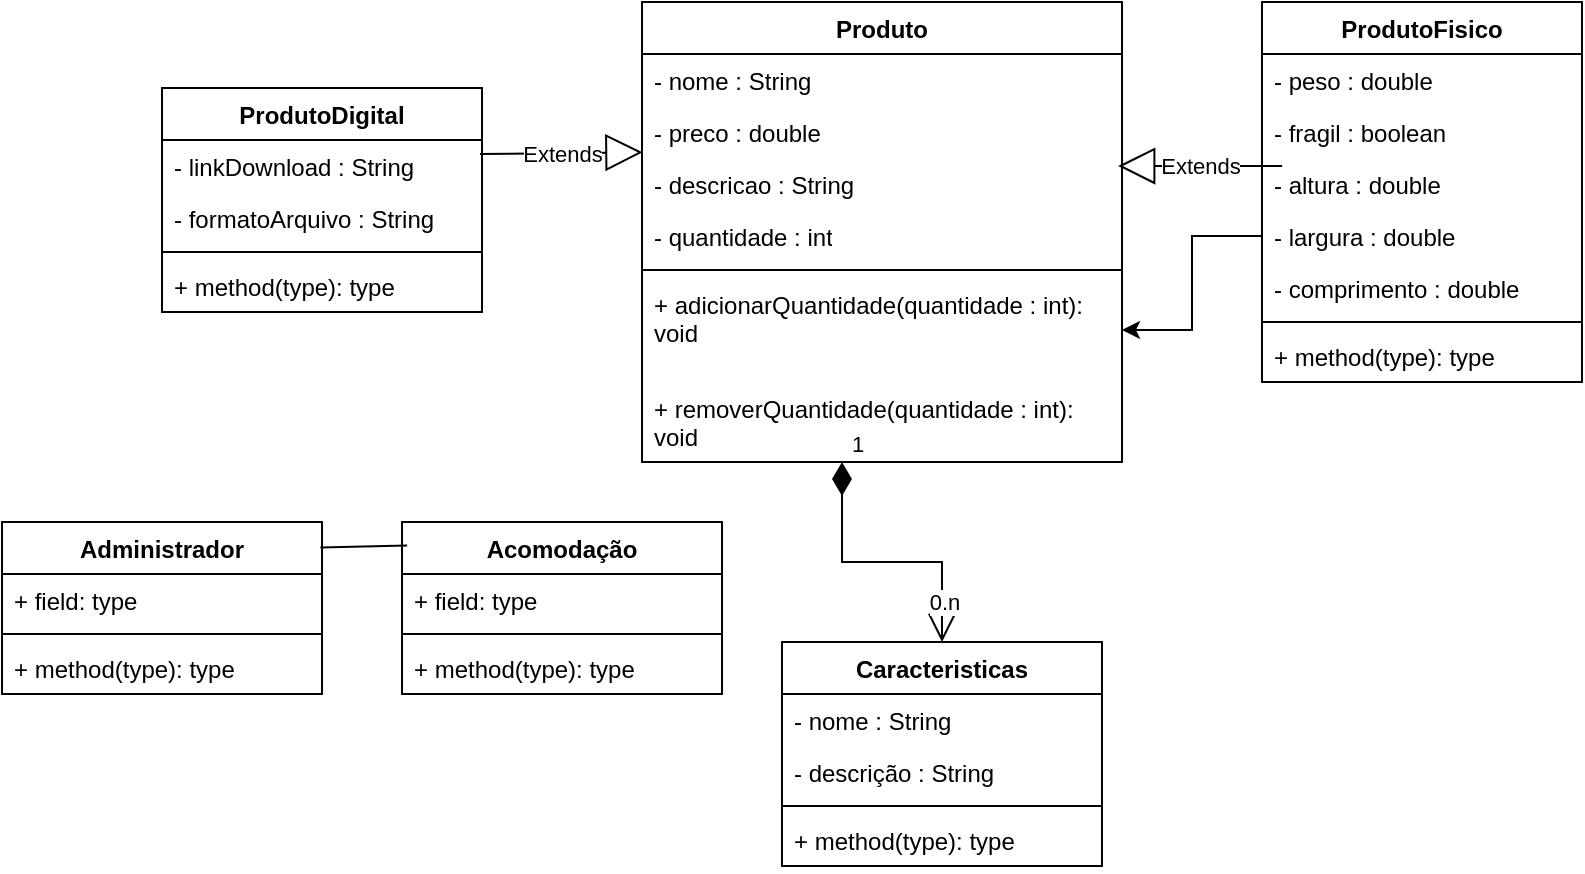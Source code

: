 <mxfile version="24.7.14">
  <diagram id="C5RBs43oDa-KdzZeNtuy" name="Page-1">
    <mxGraphModel dx="2138" dy="666" grid="1" gridSize="10" guides="1" tooltips="1" connect="1" arrows="1" fold="1" page="1" pageScale="1" pageWidth="827" pageHeight="1169" math="0" shadow="0">
      <root>
        <mxCell id="WIyWlLk6GJQsqaUBKTNV-0" />
        <mxCell id="WIyWlLk6GJQsqaUBKTNV-1" parent="WIyWlLk6GJQsqaUBKTNV-0" />
        <mxCell id="W6DdMU5Ow-p-JoydSF_3-4" value="Produto" style="swimlane;fontStyle=1;align=center;verticalAlign=top;childLayout=stackLayout;horizontal=1;startSize=26;horizontalStack=0;resizeParent=1;resizeParentMax=0;resizeLast=0;collapsible=1;marginBottom=0;whiteSpace=wrap;html=1;" vertex="1" parent="WIyWlLk6GJQsqaUBKTNV-1">
          <mxGeometry x="90" y="160" width="240" height="230" as="geometry" />
        </mxCell>
        <mxCell id="W6DdMU5Ow-p-JoydSF_3-5" value="- nome : String" style="text;strokeColor=none;fillColor=none;align=left;verticalAlign=top;spacingLeft=4;spacingRight=4;overflow=hidden;rotatable=0;points=[[0,0.5],[1,0.5]];portConstraint=eastwest;whiteSpace=wrap;html=1;" vertex="1" parent="W6DdMU5Ow-p-JoydSF_3-4">
          <mxGeometry y="26" width="240" height="26" as="geometry" />
        </mxCell>
        <mxCell id="W6DdMU5Ow-p-JoydSF_3-13" value="- preco : double" style="text;strokeColor=none;fillColor=none;align=left;verticalAlign=top;spacingLeft=4;spacingRight=4;overflow=hidden;rotatable=0;points=[[0,0.5],[1,0.5]];portConstraint=eastwest;whiteSpace=wrap;html=1;" vertex="1" parent="W6DdMU5Ow-p-JoydSF_3-4">
          <mxGeometry y="52" width="240" height="26" as="geometry" />
        </mxCell>
        <mxCell id="W6DdMU5Ow-p-JoydSF_3-14" value="- descricao : String" style="text;strokeColor=none;fillColor=none;align=left;verticalAlign=top;spacingLeft=4;spacingRight=4;overflow=hidden;rotatable=0;points=[[0,0.5],[1,0.5]];portConstraint=eastwest;whiteSpace=wrap;html=1;" vertex="1" parent="W6DdMU5Ow-p-JoydSF_3-4">
          <mxGeometry y="78" width="240" height="26" as="geometry" />
        </mxCell>
        <mxCell id="W6DdMU5Ow-p-JoydSF_3-15" value="- quantidade : int" style="text;strokeColor=none;fillColor=none;align=left;verticalAlign=top;spacingLeft=4;spacingRight=4;overflow=hidden;rotatable=0;points=[[0,0.5],[1,0.5]];portConstraint=eastwest;whiteSpace=wrap;html=1;" vertex="1" parent="W6DdMU5Ow-p-JoydSF_3-4">
          <mxGeometry y="104" width="240" height="26" as="geometry" />
        </mxCell>
        <mxCell id="W6DdMU5Ow-p-JoydSF_3-6" value="" style="line;strokeWidth=1;fillColor=none;align=left;verticalAlign=middle;spacingTop=-1;spacingLeft=3;spacingRight=3;rotatable=0;labelPosition=right;points=[];portConstraint=eastwest;strokeColor=inherit;" vertex="1" parent="W6DdMU5Ow-p-JoydSF_3-4">
          <mxGeometry y="130" width="240" height="8" as="geometry" />
        </mxCell>
        <mxCell id="W6DdMU5Ow-p-JoydSF_3-7" value="+ adicionarQuantidade(quantidade : int): void" style="text;strokeColor=none;fillColor=none;align=left;verticalAlign=top;spacingLeft=4;spacingRight=4;overflow=hidden;rotatable=0;points=[[0,0.5],[1,0.5]];portConstraint=eastwest;whiteSpace=wrap;html=1;" vertex="1" parent="W6DdMU5Ow-p-JoydSF_3-4">
          <mxGeometry y="138" width="240" height="52" as="geometry" />
        </mxCell>
        <mxCell id="W6DdMU5Ow-p-JoydSF_3-12" value="+ removerQuantidade(quantidade : int): void" style="text;strokeColor=none;fillColor=none;align=left;verticalAlign=top;spacingLeft=4;spacingRight=4;overflow=hidden;rotatable=0;points=[[0,0.5],[1,0.5]];portConstraint=eastwest;whiteSpace=wrap;html=1;" vertex="1" parent="W6DdMU5Ow-p-JoydSF_3-4">
          <mxGeometry y="190" width="240" height="40" as="geometry" />
        </mxCell>
        <mxCell id="W6DdMU5Ow-p-JoydSF_3-16" value="ProdutoFisico" style="swimlane;fontStyle=1;align=center;verticalAlign=top;childLayout=stackLayout;horizontal=1;startSize=26;horizontalStack=0;resizeParent=1;resizeParentMax=0;resizeLast=0;collapsible=1;marginBottom=0;whiteSpace=wrap;html=1;" vertex="1" parent="WIyWlLk6GJQsqaUBKTNV-1">
          <mxGeometry x="400" y="160" width="160" height="190" as="geometry" />
        </mxCell>
        <mxCell id="W6DdMU5Ow-p-JoydSF_3-17" value="- peso : double" style="text;strokeColor=none;fillColor=none;align=left;verticalAlign=top;spacingLeft=4;spacingRight=4;overflow=hidden;rotatable=0;points=[[0,0.5],[1,0.5]];portConstraint=eastwest;whiteSpace=wrap;html=1;" vertex="1" parent="W6DdMU5Ow-p-JoydSF_3-16">
          <mxGeometry y="26" width="160" height="26" as="geometry" />
        </mxCell>
        <mxCell id="W6DdMU5Ow-p-JoydSF_3-23" value="- fragil : boolean" style="text;strokeColor=none;fillColor=none;align=left;verticalAlign=top;spacingLeft=4;spacingRight=4;overflow=hidden;rotatable=0;points=[[0,0.5],[1,0.5]];portConstraint=eastwest;whiteSpace=wrap;html=1;" vertex="1" parent="W6DdMU5Ow-p-JoydSF_3-16">
          <mxGeometry y="52" width="160" height="26" as="geometry" />
        </mxCell>
        <mxCell id="W6DdMU5Ow-p-JoydSF_3-22" value="- altura : double" style="text;strokeColor=none;fillColor=none;align=left;verticalAlign=top;spacingLeft=4;spacingRight=4;overflow=hidden;rotatable=0;points=[[0,0.5],[1,0.5]];portConstraint=eastwest;whiteSpace=wrap;html=1;" vertex="1" parent="W6DdMU5Ow-p-JoydSF_3-16">
          <mxGeometry y="78" width="160" height="26" as="geometry" />
        </mxCell>
        <mxCell id="W6DdMU5Ow-p-JoydSF_3-21" value="- largura : double" style="text;strokeColor=none;fillColor=none;align=left;verticalAlign=top;spacingLeft=4;spacingRight=4;overflow=hidden;rotatable=0;points=[[0,0.5],[1,0.5]];portConstraint=eastwest;whiteSpace=wrap;html=1;" vertex="1" parent="W6DdMU5Ow-p-JoydSF_3-16">
          <mxGeometry y="104" width="160" height="26" as="geometry" />
        </mxCell>
        <mxCell id="W6DdMU5Ow-p-JoydSF_3-20" value="- comprimento : double" style="text;strokeColor=none;fillColor=none;align=left;verticalAlign=top;spacingLeft=4;spacingRight=4;overflow=hidden;rotatable=0;points=[[0,0.5],[1,0.5]];portConstraint=eastwest;whiteSpace=wrap;html=1;" vertex="1" parent="W6DdMU5Ow-p-JoydSF_3-16">
          <mxGeometry y="130" width="160" height="26" as="geometry" />
        </mxCell>
        <mxCell id="W6DdMU5Ow-p-JoydSF_3-18" value="" style="line;strokeWidth=1;fillColor=none;align=left;verticalAlign=middle;spacingTop=-1;spacingLeft=3;spacingRight=3;rotatable=0;labelPosition=right;points=[];portConstraint=eastwest;strokeColor=inherit;" vertex="1" parent="W6DdMU5Ow-p-JoydSF_3-16">
          <mxGeometry y="156" width="160" height="8" as="geometry" />
        </mxCell>
        <mxCell id="W6DdMU5Ow-p-JoydSF_3-19" value="+ method(type): type" style="text;strokeColor=none;fillColor=none;align=left;verticalAlign=top;spacingLeft=4;spacingRight=4;overflow=hidden;rotatable=0;points=[[0,0.5],[1,0.5]];portConstraint=eastwest;whiteSpace=wrap;html=1;" vertex="1" parent="W6DdMU5Ow-p-JoydSF_3-16">
          <mxGeometry y="164" width="160" height="26" as="geometry" />
        </mxCell>
        <mxCell id="W6DdMU5Ow-p-JoydSF_3-24" value="ProdutoDigital" style="swimlane;fontStyle=1;align=center;verticalAlign=top;childLayout=stackLayout;horizontal=1;startSize=26;horizontalStack=0;resizeParent=1;resizeParentMax=0;resizeLast=0;collapsible=1;marginBottom=0;whiteSpace=wrap;html=1;" vertex="1" parent="WIyWlLk6GJQsqaUBKTNV-1">
          <mxGeometry x="-150" y="203" width="160" height="112" as="geometry" />
        </mxCell>
        <mxCell id="W6DdMU5Ow-p-JoydSF_3-25" value="- linkDownload : String" style="text;strokeColor=none;fillColor=none;align=left;verticalAlign=top;spacingLeft=4;spacingRight=4;overflow=hidden;rotatable=0;points=[[0,0.5],[1,0.5]];portConstraint=eastwest;whiteSpace=wrap;html=1;" vertex="1" parent="W6DdMU5Ow-p-JoydSF_3-24">
          <mxGeometry y="26" width="160" height="26" as="geometry" />
        </mxCell>
        <mxCell id="W6DdMU5Ow-p-JoydSF_3-28" value="- formatoArquivo : String" style="text;strokeColor=none;fillColor=none;align=left;verticalAlign=top;spacingLeft=4;spacingRight=4;overflow=hidden;rotatable=0;points=[[0,0.5],[1,0.5]];portConstraint=eastwest;whiteSpace=wrap;html=1;" vertex="1" parent="W6DdMU5Ow-p-JoydSF_3-24">
          <mxGeometry y="52" width="160" height="26" as="geometry" />
        </mxCell>
        <mxCell id="W6DdMU5Ow-p-JoydSF_3-26" value="" style="line;strokeWidth=1;fillColor=none;align=left;verticalAlign=middle;spacingTop=-1;spacingLeft=3;spacingRight=3;rotatable=0;labelPosition=right;points=[];portConstraint=eastwest;strokeColor=inherit;" vertex="1" parent="W6DdMU5Ow-p-JoydSF_3-24">
          <mxGeometry y="78" width="160" height="8" as="geometry" />
        </mxCell>
        <mxCell id="W6DdMU5Ow-p-JoydSF_3-27" value="+ method(type): type" style="text;strokeColor=none;fillColor=none;align=left;verticalAlign=top;spacingLeft=4;spacingRight=4;overflow=hidden;rotatable=0;points=[[0,0.5],[1,0.5]];portConstraint=eastwest;whiteSpace=wrap;html=1;" vertex="1" parent="W6DdMU5Ow-p-JoydSF_3-24">
          <mxGeometry y="86" width="160" height="26" as="geometry" />
        </mxCell>
        <mxCell id="W6DdMU5Ow-p-JoydSF_3-29" value="Extends" style="endArrow=block;endSize=16;endFill=0;html=1;rounded=0;entryX=0.992;entryY=0.154;entryDx=0;entryDy=0;entryPerimeter=0;exitX=0.063;exitY=0.154;exitDx=0;exitDy=0;exitPerimeter=0;" edge="1" parent="WIyWlLk6GJQsqaUBKTNV-1" source="W6DdMU5Ow-p-JoydSF_3-22" target="W6DdMU5Ow-p-JoydSF_3-14">
          <mxGeometry width="160" relative="1" as="geometry">
            <mxPoint x="400" y="242" as="sourcePoint" />
            <mxPoint x="333.12" y="242.976" as="targetPoint" />
          </mxGeometry>
        </mxCell>
        <mxCell id="W6DdMU5Ow-p-JoydSF_3-30" value="Extends" style="endArrow=block;endSize=16;endFill=0;html=1;rounded=0;exitX=0.994;exitY=0.269;exitDx=0;exitDy=0;exitPerimeter=0;entryX=0.001;entryY=0.891;entryDx=0;entryDy=0;entryPerimeter=0;" edge="1" parent="WIyWlLk6GJQsqaUBKTNV-1" source="W6DdMU5Ow-p-JoydSF_3-25" target="W6DdMU5Ow-p-JoydSF_3-13">
          <mxGeometry width="160" relative="1" as="geometry">
            <mxPoint x="30" y="190" as="sourcePoint" />
            <mxPoint x="90" y="232" as="targetPoint" />
          </mxGeometry>
        </mxCell>
        <mxCell id="W6DdMU5Ow-p-JoydSF_3-31" value="Caracteristicas" style="swimlane;fontStyle=1;align=center;verticalAlign=top;childLayout=stackLayout;horizontal=1;startSize=26;horizontalStack=0;resizeParent=1;resizeParentMax=0;resizeLast=0;collapsible=1;marginBottom=0;whiteSpace=wrap;html=1;" vertex="1" parent="WIyWlLk6GJQsqaUBKTNV-1">
          <mxGeometry x="160" y="480" width="160" height="112" as="geometry" />
        </mxCell>
        <mxCell id="W6DdMU5Ow-p-JoydSF_3-32" value="- nome : String" style="text;strokeColor=none;fillColor=none;align=left;verticalAlign=top;spacingLeft=4;spacingRight=4;overflow=hidden;rotatable=0;points=[[0,0.5],[1,0.5]];portConstraint=eastwest;whiteSpace=wrap;html=1;" vertex="1" parent="W6DdMU5Ow-p-JoydSF_3-31">
          <mxGeometry y="26" width="160" height="26" as="geometry" />
        </mxCell>
        <mxCell id="W6DdMU5Ow-p-JoydSF_3-35" value="- descrição : String" style="text;strokeColor=none;fillColor=none;align=left;verticalAlign=top;spacingLeft=4;spacingRight=4;overflow=hidden;rotatable=0;points=[[0,0.5],[1,0.5]];portConstraint=eastwest;whiteSpace=wrap;html=1;" vertex="1" parent="W6DdMU5Ow-p-JoydSF_3-31">
          <mxGeometry y="52" width="160" height="26" as="geometry" />
        </mxCell>
        <mxCell id="W6DdMU5Ow-p-JoydSF_3-33" value="" style="line;strokeWidth=1;fillColor=none;align=left;verticalAlign=middle;spacingTop=-1;spacingLeft=3;spacingRight=3;rotatable=0;labelPosition=right;points=[];portConstraint=eastwest;strokeColor=inherit;" vertex="1" parent="W6DdMU5Ow-p-JoydSF_3-31">
          <mxGeometry y="78" width="160" height="8" as="geometry" />
        </mxCell>
        <mxCell id="W6DdMU5Ow-p-JoydSF_3-37" value="+ method(type): type" style="text;strokeColor=none;fillColor=none;align=left;verticalAlign=top;spacingLeft=4;spacingRight=4;overflow=hidden;rotatable=0;points=[[0,0.5],[1,0.5]];portConstraint=eastwest;whiteSpace=wrap;html=1;" vertex="1" parent="W6DdMU5Ow-p-JoydSF_3-31">
          <mxGeometry y="86" width="160" height="26" as="geometry" />
        </mxCell>
        <mxCell id="W6DdMU5Ow-p-JoydSF_3-36" value="1" style="endArrow=open;html=1;endSize=12;startArrow=diamondThin;startSize=14;startFill=1;edgeStyle=orthogonalEdgeStyle;align=left;verticalAlign=bottom;rounded=0;entryX=0.5;entryY=0;entryDx=0;entryDy=0;" edge="1" parent="WIyWlLk6GJQsqaUBKTNV-1" source="W6DdMU5Ow-p-JoydSF_3-12" target="W6DdMU5Ow-p-JoydSF_3-31">
          <mxGeometry x="-1" y="3" relative="1" as="geometry">
            <mxPoint x="190" y="390" as="sourcePoint" />
            <mxPoint x="250" y="520" as="targetPoint" />
            <Array as="points">
              <mxPoint x="190" y="440" />
              <mxPoint x="240" y="440" />
            </Array>
          </mxGeometry>
        </mxCell>
        <mxCell id="W6DdMU5Ow-p-JoydSF_3-38" value="0.n" style="edgeLabel;html=1;align=center;verticalAlign=middle;resizable=0;points=[];" vertex="1" connectable="0" parent="W6DdMU5Ow-p-JoydSF_3-36">
          <mxGeometry x="0.713" y="1" relative="1" as="geometry">
            <mxPoint as="offset" />
          </mxGeometry>
        </mxCell>
        <mxCell id="W6DdMU5Ow-p-JoydSF_3-39" value="" style="edgeStyle=orthogonalEdgeStyle;rounded=0;orthogonalLoop=1;jettySize=auto;html=1;" edge="1" parent="WIyWlLk6GJQsqaUBKTNV-1" source="W6DdMU5Ow-p-JoydSF_3-21" target="W6DdMU5Ow-p-JoydSF_3-7">
          <mxGeometry relative="1" as="geometry" />
        </mxCell>
        <mxCell id="W6DdMU5Ow-p-JoydSF_3-40" value="Acomodação" style="swimlane;fontStyle=1;align=center;verticalAlign=top;childLayout=stackLayout;horizontal=1;startSize=26;horizontalStack=0;resizeParent=1;resizeParentMax=0;resizeLast=0;collapsible=1;marginBottom=0;whiteSpace=wrap;html=1;" vertex="1" parent="WIyWlLk6GJQsqaUBKTNV-1">
          <mxGeometry x="-30" y="420" width="160" height="86" as="geometry" />
        </mxCell>
        <mxCell id="W6DdMU5Ow-p-JoydSF_3-41" value="+ field: type" style="text;strokeColor=none;fillColor=none;align=left;verticalAlign=top;spacingLeft=4;spacingRight=4;overflow=hidden;rotatable=0;points=[[0,0.5],[1,0.5]];portConstraint=eastwest;whiteSpace=wrap;html=1;" vertex="1" parent="W6DdMU5Ow-p-JoydSF_3-40">
          <mxGeometry y="26" width="160" height="26" as="geometry" />
        </mxCell>
        <mxCell id="W6DdMU5Ow-p-JoydSF_3-42" value="" style="line;strokeWidth=1;fillColor=none;align=left;verticalAlign=middle;spacingTop=-1;spacingLeft=3;spacingRight=3;rotatable=0;labelPosition=right;points=[];portConstraint=eastwest;strokeColor=inherit;" vertex="1" parent="W6DdMU5Ow-p-JoydSF_3-40">
          <mxGeometry y="52" width="160" height="8" as="geometry" />
        </mxCell>
        <mxCell id="W6DdMU5Ow-p-JoydSF_3-43" value="+ method(type): type" style="text;strokeColor=none;fillColor=none;align=left;verticalAlign=top;spacingLeft=4;spacingRight=4;overflow=hidden;rotatable=0;points=[[0,0.5],[1,0.5]];portConstraint=eastwest;whiteSpace=wrap;html=1;" vertex="1" parent="W6DdMU5Ow-p-JoydSF_3-40">
          <mxGeometry y="60" width="160" height="26" as="geometry" />
        </mxCell>
        <mxCell id="W6DdMU5Ow-p-JoydSF_3-44" value="Administrador" style="swimlane;fontStyle=1;align=center;verticalAlign=top;childLayout=stackLayout;horizontal=1;startSize=26;horizontalStack=0;resizeParent=1;resizeParentMax=0;resizeLast=0;collapsible=1;marginBottom=0;whiteSpace=wrap;html=1;" vertex="1" parent="WIyWlLk6GJQsqaUBKTNV-1">
          <mxGeometry x="-230" y="420" width="160" height="86" as="geometry" />
        </mxCell>
        <mxCell id="W6DdMU5Ow-p-JoydSF_3-45" value="+ field: type" style="text;strokeColor=none;fillColor=none;align=left;verticalAlign=top;spacingLeft=4;spacingRight=4;overflow=hidden;rotatable=0;points=[[0,0.5],[1,0.5]];portConstraint=eastwest;whiteSpace=wrap;html=1;" vertex="1" parent="W6DdMU5Ow-p-JoydSF_3-44">
          <mxGeometry y="26" width="160" height="26" as="geometry" />
        </mxCell>
        <mxCell id="W6DdMU5Ow-p-JoydSF_3-46" value="" style="line;strokeWidth=1;fillColor=none;align=left;verticalAlign=middle;spacingTop=-1;spacingLeft=3;spacingRight=3;rotatable=0;labelPosition=right;points=[];portConstraint=eastwest;strokeColor=inherit;" vertex="1" parent="W6DdMU5Ow-p-JoydSF_3-44">
          <mxGeometry y="52" width="160" height="8" as="geometry" />
        </mxCell>
        <mxCell id="W6DdMU5Ow-p-JoydSF_3-47" value="+ method(type): type" style="text;strokeColor=none;fillColor=none;align=left;verticalAlign=top;spacingLeft=4;spacingRight=4;overflow=hidden;rotatable=0;points=[[0,0.5],[1,0.5]];portConstraint=eastwest;whiteSpace=wrap;html=1;" vertex="1" parent="W6DdMU5Ow-p-JoydSF_3-44">
          <mxGeometry y="60" width="160" height="26" as="geometry" />
        </mxCell>
        <mxCell id="W6DdMU5Ow-p-JoydSF_3-50" value="" style="endArrow=none;html=1;rounded=0;exitX=0.995;exitY=0.148;exitDx=0;exitDy=0;exitPerimeter=0;entryX=0.016;entryY=0.136;entryDx=0;entryDy=0;entryPerimeter=0;" edge="1" parent="WIyWlLk6GJQsqaUBKTNV-1" source="W6DdMU5Ow-p-JoydSF_3-44" target="W6DdMU5Ow-p-JoydSF_3-40">
          <mxGeometry width="50" height="50" relative="1" as="geometry">
            <mxPoint x="-70" y="440" as="sourcePoint" />
            <mxPoint x="-20" y="390" as="targetPoint" />
          </mxGeometry>
        </mxCell>
      </root>
    </mxGraphModel>
  </diagram>
</mxfile>
